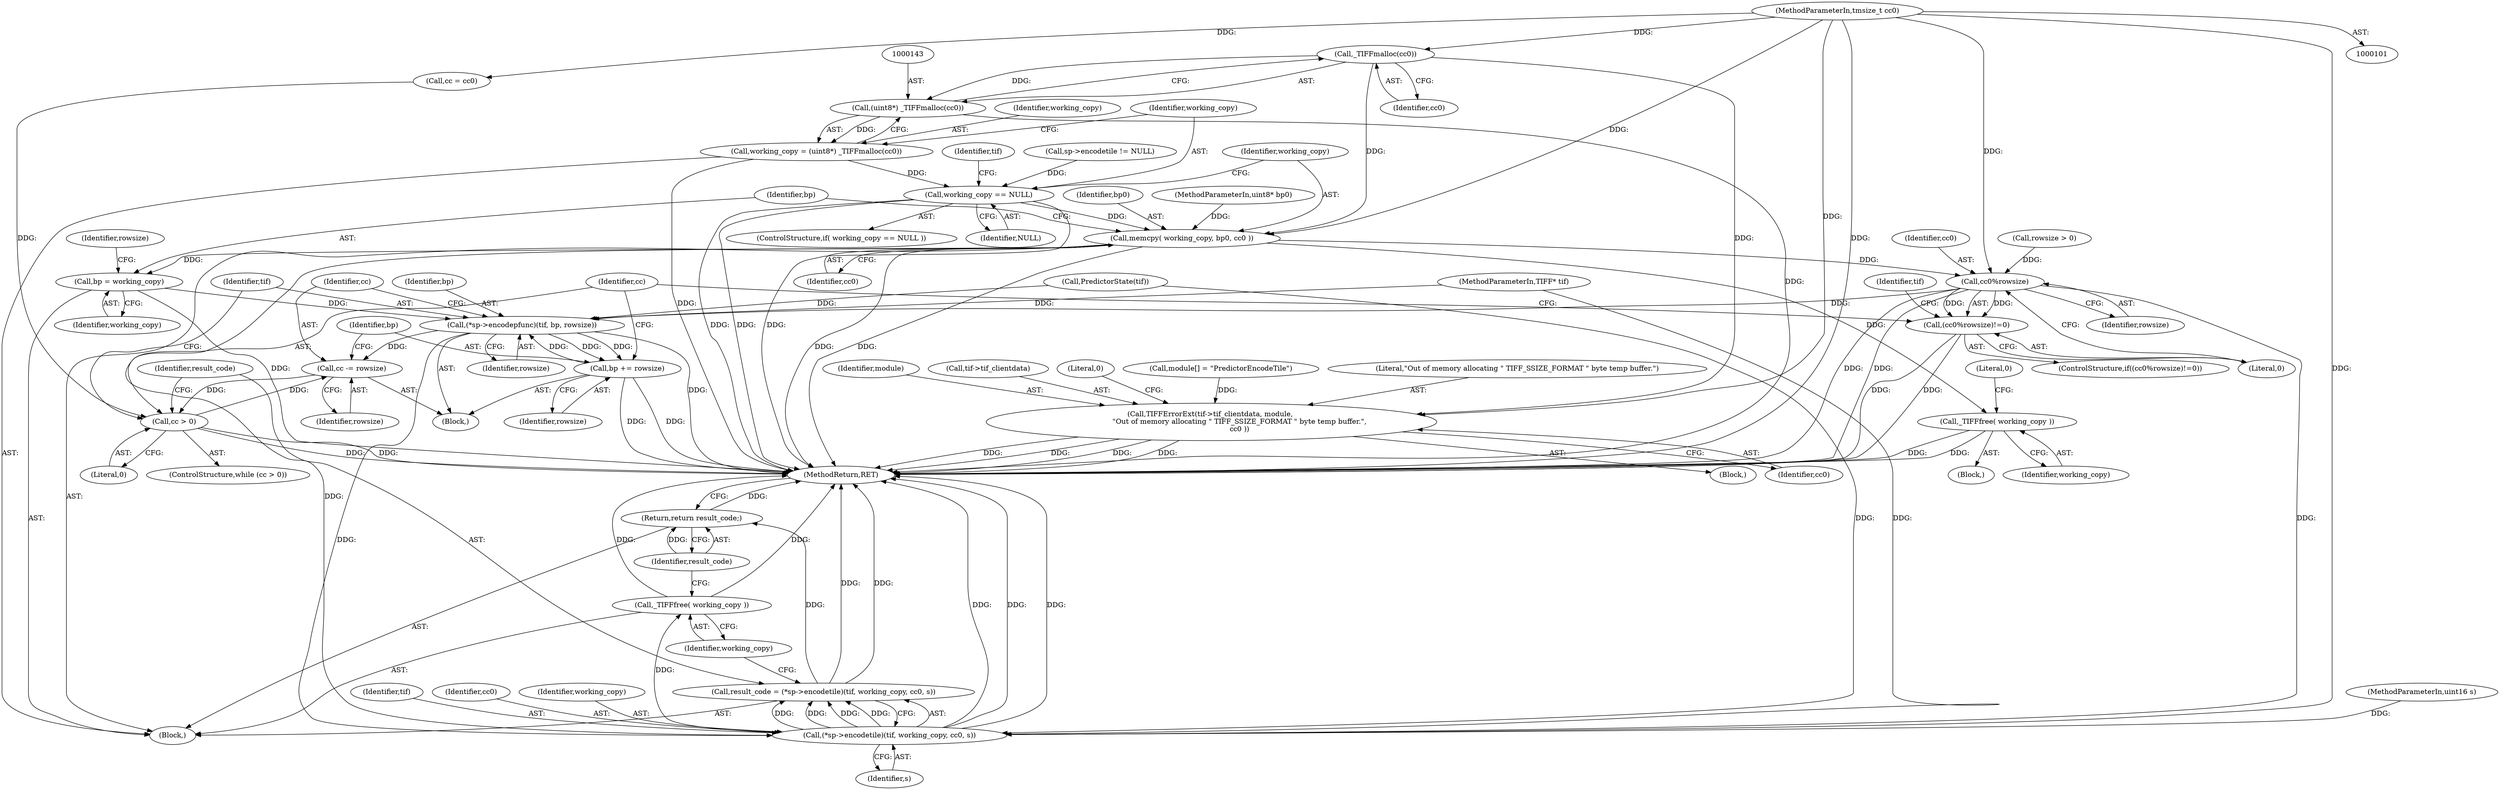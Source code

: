 digraph "0_libtiff_6a984bf7905c6621281588431f384e79d11a2e33@API" {
"1000144" [label="(Call,_TIFFmalloc(cc0))"];
"1000104" [label="(MethodParameterIn,tmsize_t cc0)"];
"1000142" [label="(Call,(uint8*) _TIFFmalloc(cc0))"];
"1000140" [label="(Call,working_copy = (uint8*) _TIFFmalloc(cc0))"];
"1000147" [label="(Call,working_copy == NULL)"];
"1000160" [label="(Call,memcpy( working_copy, bp0, cc0 ))"];
"1000164" [label="(Call,bp = working_copy)"];
"1000199" [label="(Call,(*sp->encodepfunc)(tif, bp, rowsize))"];
"1000203" [label="(Call,cc -= rowsize)"];
"1000195" [label="(Call,cc > 0)"];
"1000206" [label="(Call,bp += rowsize)"];
"1000211" [label="(Call,(*sp->encodetile)(tif, working_copy, cc0, s))"];
"1000209" [label="(Call,result_code = (*sp->encodetile)(tif, working_copy, cc0, s))"];
"1000218" [label="(Return,return result_code;)"];
"1000216" [label="(Call,_TIFFfree( working_copy ))"];
"1000178" [label="(Call,cc0%rowsize)"];
"1000177" [label="(Call,(cc0%rowsize)!=0)"];
"1000190" [label="(Call,_TIFFfree( working_copy ))"];
"1000151" [label="(Call,TIFFErrorExt(tif->tif_clientdata, module, \n                         \"Out of memory allocating \" TIFF_SSIZE_FORMAT \" byte temp buffer.\",\n                         cc0 ))"];
"1000105" [label="(MethodParameterIn,uint16 s)"];
"1000219" [label="(Identifier,result_code)"];
"1000146" [label="(ControlStructure,if( working_copy == NULL ))"];
"1000203" [label="(Call,cc -= rowsize)"];
"1000145" [label="(Identifier,cc0)"];
"1000142" [label="(Call,(uint8*) _TIFFmalloc(cc0))"];
"1000140" [label="(Call,working_copy = (uint8*) _TIFFmalloc(cc0))"];
"1000165" [label="(Identifier,bp)"];
"1000209" [label="(Call,result_code = (*sp->encodetile)(tif, working_copy, cc0, s))"];
"1000185" [label="(Identifier,tif)"];
"1000193" [label="(Literal,0)"];
"1000212" [label="(Identifier,tif)"];
"1000161" [label="(Identifier,working_copy)"];
"1000160" [label="(Call,memcpy( working_copy, bp0, cc0 ))"];
"1000150" [label="(Block,)"];
"1000199" [label="(Call,(*sp->encodepfunc)(tif, bp, rowsize))"];
"1000155" [label="(Identifier,module)"];
"1000206" [label="(Call,bp += rowsize)"];
"1000164" [label="(Call,bp = working_copy)"];
"1000197" [label="(Literal,0)"];
"1000163" [label="(Identifier,cc0)"];
"1000168" [label="(Identifier,rowsize)"];
"1000204" [label="(Identifier,cc)"];
"1000144" [label="(Call,_TIFFmalloc(cc0))"];
"1000162" [label="(Identifier,bp0)"];
"1000218" [label="(Return,return result_code;)"];
"1000176" [label="(ControlStructure,if((cc0%rowsize)!=0))"];
"1000147" [label="(Call,working_copy == NULL)"];
"1000166" [label="(Identifier,working_copy)"];
"1000114" [label="(Call,PredictorState(tif))"];
"1000177" [label="(Call,(cc0%rowsize)!=0)"];
"1000181" [label="(Literal,0)"];
"1000180" [label="(Identifier,rowsize)"];
"1000152" [label="(Call,tif->tif_clientdata)"];
"1000190" [label="(Call,_TIFFfree( working_copy ))"];
"1000194" [label="(ControlStructure,while (cc > 0))"];
"1000148" [label="(Identifier,working_copy)"];
"1000198" [label="(Block,)"];
"1000159" [label="(Literal,0)"];
"1000214" [label="(Identifier,cc0)"];
"1000135" [label="(Call,sp->encodetile != NULL)"];
"1000195" [label="(Call,cc > 0)"];
"1000178" [label="(Call,cc0%rowsize)"];
"1000196" [label="(Identifier,cc)"];
"1000108" [label="(Call,module[] = \"PredictorEncodeTile\")"];
"1000220" [label="(MethodReturn,RET)"];
"1000208" [label="(Identifier,rowsize)"];
"1000157" [label="(Identifier,cc0)"];
"1000106" [label="(Block,)"];
"1000211" [label="(Call,(*sp->encodetile)(tif, working_copy, cc0, s))"];
"1000153" [label="(Identifier,tif)"];
"1000191" [label="(Identifier,working_copy)"];
"1000102" [label="(MethodParameterIn,TIFF* tif)"];
"1000213" [label="(Identifier,working_copy)"];
"1000173" [label="(Call,rowsize > 0)"];
"1000156" [label="(Literal,\"Out of memory allocating \" TIFF_SSIZE_FORMAT \" byte temp buffer.\")"];
"1000149" [label="(Identifier,NULL)"];
"1000207" [label="(Identifier,bp)"];
"1000151" [label="(Call,TIFFErrorExt(tif->tif_clientdata, module, \n                         \"Out of memory allocating \" TIFF_SSIZE_FORMAT \" byte temp buffer.\",\n                         cc0 ))"];
"1000215" [label="(Identifier,s)"];
"1000205" [label="(Identifier,rowsize)"];
"1000141" [label="(Identifier,working_copy)"];
"1000216" [label="(Call,_TIFFfree( working_copy ))"];
"1000179" [label="(Identifier,cc0)"];
"1000202" [label="(Identifier,rowsize)"];
"1000104" [label="(MethodParameterIn,tmsize_t cc0)"];
"1000201" [label="(Identifier,bp)"];
"1000118" [label="(Call,cc = cc0)"];
"1000200" [label="(Identifier,tif)"];
"1000103" [label="(MethodParameterIn,uint8* bp0)"];
"1000210" [label="(Identifier,result_code)"];
"1000217" [label="(Identifier,working_copy)"];
"1000182" [label="(Block,)"];
"1000144" -> "1000142"  [label="AST: "];
"1000144" -> "1000145"  [label="CFG: "];
"1000145" -> "1000144"  [label="AST: "];
"1000142" -> "1000144"  [label="CFG: "];
"1000144" -> "1000142"  [label="DDG: "];
"1000104" -> "1000144"  [label="DDG: "];
"1000144" -> "1000151"  [label="DDG: "];
"1000144" -> "1000160"  [label="DDG: "];
"1000104" -> "1000101"  [label="AST: "];
"1000104" -> "1000220"  [label="DDG: "];
"1000104" -> "1000118"  [label="DDG: "];
"1000104" -> "1000151"  [label="DDG: "];
"1000104" -> "1000160"  [label="DDG: "];
"1000104" -> "1000178"  [label="DDG: "];
"1000104" -> "1000211"  [label="DDG: "];
"1000142" -> "1000140"  [label="AST: "];
"1000143" -> "1000142"  [label="AST: "];
"1000140" -> "1000142"  [label="CFG: "];
"1000142" -> "1000220"  [label="DDG: "];
"1000142" -> "1000140"  [label="DDG: "];
"1000140" -> "1000106"  [label="AST: "];
"1000141" -> "1000140"  [label="AST: "];
"1000148" -> "1000140"  [label="CFG: "];
"1000140" -> "1000220"  [label="DDG: "];
"1000140" -> "1000147"  [label="DDG: "];
"1000147" -> "1000146"  [label="AST: "];
"1000147" -> "1000149"  [label="CFG: "];
"1000148" -> "1000147"  [label="AST: "];
"1000149" -> "1000147"  [label="AST: "];
"1000153" -> "1000147"  [label="CFG: "];
"1000161" -> "1000147"  [label="CFG: "];
"1000147" -> "1000220"  [label="DDG: "];
"1000147" -> "1000220"  [label="DDG: "];
"1000147" -> "1000220"  [label="DDG: "];
"1000135" -> "1000147"  [label="DDG: "];
"1000147" -> "1000160"  [label="DDG: "];
"1000160" -> "1000106"  [label="AST: "];
"1000160" -> "1000163"  [label="CFG: "];
"1000161" -> "1000160"  [label="AST: "];
"1000162" -> "1000160"  [label="AST: "];
"1000163" -> "1000160"  [label="AST: "];
"1000165" -> "1000160"  [label="CFG: "];
"1000160" -> "1000220"  [label="DDG: "];
"1000160" -> "1000220"  [label="DDG: "];
"1000103" -> "1000160"  [label="DDG: "];
"1000160" -> "1000164"  [label="DDG: "];
"1000160" -> "1000178"  [label="DDG: "];
"1000160" -> "1000190"  [label="DDG: "];
"1000160" -> "1000211"  [label="DDG: "];
"1000164" -> "1000106"  [label="AST: "];
"1000164" -> "1000166"  [label="CFG: "];
"1000165" -> "1000164"  [label="AST: "];
"1000166" -> "1000164"  [label="AST: "];
"1000168" -> "1000164"  [label="CFG: "];
"1000164" -> "1000220"  [label="DDG: "];
"1000164" -> "1000199"  [label="DDG: "];
"1000199" -> "1000198"  [label="AST: "];
"1000199" -> "1000202"  [label="CFG: "];
"1000200" -> "1000199"  [label="AST: "];
"1000201" -> "1000199"  [label="AST: "];
"1000202" -> "1000199"  [label="AST: "];
"1000204" -> "1000199"  [label="CFG: "];
"1000199" -> "1000220"  [label="DDG: "];
"1000114" -> "1000199"  [label="DDG: "];
"1000102" -> "1000199"  [label="DDG: "];
"1000206" -> "1000199"  [label="DDG: "];
"1000178" -> "1000199"  [label="DDG: "];
"1000199" -> "1000203"  [label="DDG: "];
"1000199" -> "1000206"  [label="DDG: "];
"1000199" -> "1000206"  [label="DDG: "];
"1000199" -> "1000211"  [label="DDG: "];
"1000203" -> "1000198"  [label="AST: "];
"1000203" -> "1000205"  [label="CFG: "];
"1000204" -> "1000203"  [label="AST: "];
"1000205" -> "1000203"  [label="AST: "];
"1000207" -> "1000203"  [label="CFG: "];
"1000203" -> "1000195"  [label="DDG: "];
"1000195" -> "1000203"  [label="DDG: "];
"1000195" -> "1000194"  [label="AST: "];
"1000195" -> "1000197"  [label="CFG: "];
"1000196" -> "1000195"  [label="AST: "];
"1000197" -> "1000195"  [label="AST: "];
"1000200" -> "1000195"  [label="CFG: "];
"1000210" -> "1000195"  [label="CFG: "];
"1000195" -> "1000220"  [label="DDG: "];
"1000195" -> "1000220"  [label="DDG: "];
"1000118" -> "1000195"  [label="DDG: "];
"1000206" -> "1000198"  [label="AST: "];
"1000206" -> "1000208"  [label="CFG: "];
"1000207" -> "1000206"  [label="AST: "];
"1000208" -> "1000206"  [label="AST: "];
"1000196" -> "1000206"  [label="CFG: "];
"1000206" -> "1000220"  [label="DDG: "];
"1000206" -> "1000220"  [label="DDG: "];
"1000211" -> "1000209"  [label="AST: "];
"1000211" -> "1000215"  [label="CFG: "];
"1000212" -> "1000211"  [label="AST: "];
"1000213" -> "1000211"  [label="AST: "];
"1000214" -> "1000211"  [label="AST: "];
"1000215" -> "1000211"  [label="AST: "];
"1000209" -> "1000211"  [label="CFG: "];
"1000211" -> "1000220"  [label="DDG: "];
"1000211" -> "1000220"  [label="DDG: "];
"1000211" -> "1000220"  [label="DDG: "];
"1000211" -> "1000209"  [label="DDG: "];
"1000211" -> "1000209"  [label="DDG: "];
"1000211" -> "1000209"  [label="DDG: "];
"1000211" -> "1000209"  [label="DDG: "];
"1000114" -> "1000211"  [label="DDG: "];
"1000102" -> "1000211"  [label="DDG: "];
"1000178" -> "1000211"  [label="DDG: "];
"1000105" -> "1000211"  [label="DDG: "];
"1000211" -> "1000216"  [label="DDG: "];
"1000209" -> "1000106"  [label="AST: "];
"1000210" -> "1000209"  [label="AST: "];
"1000217" -> "1000209"  [label="CFG: "];
"1000209" -> "1000220"  [label="DDG: "];
"1000209" -> "1000220"  [label="DDG: "];
"1000209" -> "1000218"  [label="DDG: "];
"1000218" -> "1000106"  [label="AST: "];
"1000218" -> "1000219"  [label="CFG: "];
"1000219" -> "1000218"  [label="AST: "];
"1000220" -> "1000218"  [label="CFG: "];
"1000218" -> "1000220"  [label="DDG: "];
"1000219" -> "1000218"  [label="DDG: "];
"1000216" -> "1000106"  [label="AST: "];
"1000216" -> "1000217"  [label="CFG: "];
"1000217" -> "1000216"  [label="AST: "];
"1000219" -> "1000216"  [label="CFG: "];
"1000216" -> "1000220"  [label="DDG: "];
"1000216" -> "1000220"  [label="DDG: "];
"1000178" -> "1000177"  [label="AST: "];
"1000178" -> "1000180"  [label="CFG: "];
"1000179" -> "1000178"  [label="AST: "];
"1000180" -> "1000178"  [label="AST: "];
"1000181" -> "1000178"  [label="CFG: "];
"1000178" -> "1000220"  [label="DDG: "];
"1000178" -> "1000220"  [label="DDG: "];
"1000178" -> "1000177"  [label="DDG: "];
"1000178" -> "1000177"  [label="DDG: "];
"1000173" -> "1000178"  [label="DDG: "];
"1000177" -> "1000176"  [label="AST: "];
"1000177" -> "1000181"  [label="CFG: "];
"1000181" -> "1000177"  [label="AST: "];
"1000185" -> "1000177"  [label="CFG: "];
"1000196" -> "1000177"  [label="CFG: "];
"1000177" -> "1000220"  [label="DDG: "];
"1000177" -> "1000220"  [label="DDG: "];
"1000190" -> "1000182"  [label="AST: "];
"1000190" -> "1000191"  [label="CFG: "];
"1000191" -> "1000190"  [label="AST: "];
"1000193" -> "1000190"  [label="CFG: "];
"1000190" -> "1000220"  [label="DDG: "];
"1000190" -> "1000220"  [label="DDG: "];
"1000151" -> "1000150"  [label="AST: "];
"1000151" -> "1000157"  [label="CFG: "];
"1000152" -> "1000151"  [label="AST: "];
"1000155" -> "1000151"  [label="AST: "];
"1000156" -> "1000151"  [label="AST: "];
"1000157" -> "1000151"  [label="AST: "];
"1000159" -> "1000151"  [label="CFG: "];
"1000151" -> "1000220"  [label="DDG: "];
"1000151" -> "1000220"  [label="DDG: "];
"1000151" -> "1000220"  [label="DDG: "];
"1000151" -> "1000220"  [label="DDG: "];
"1000108" -> "1000151"  [label="DDG: "];
}
